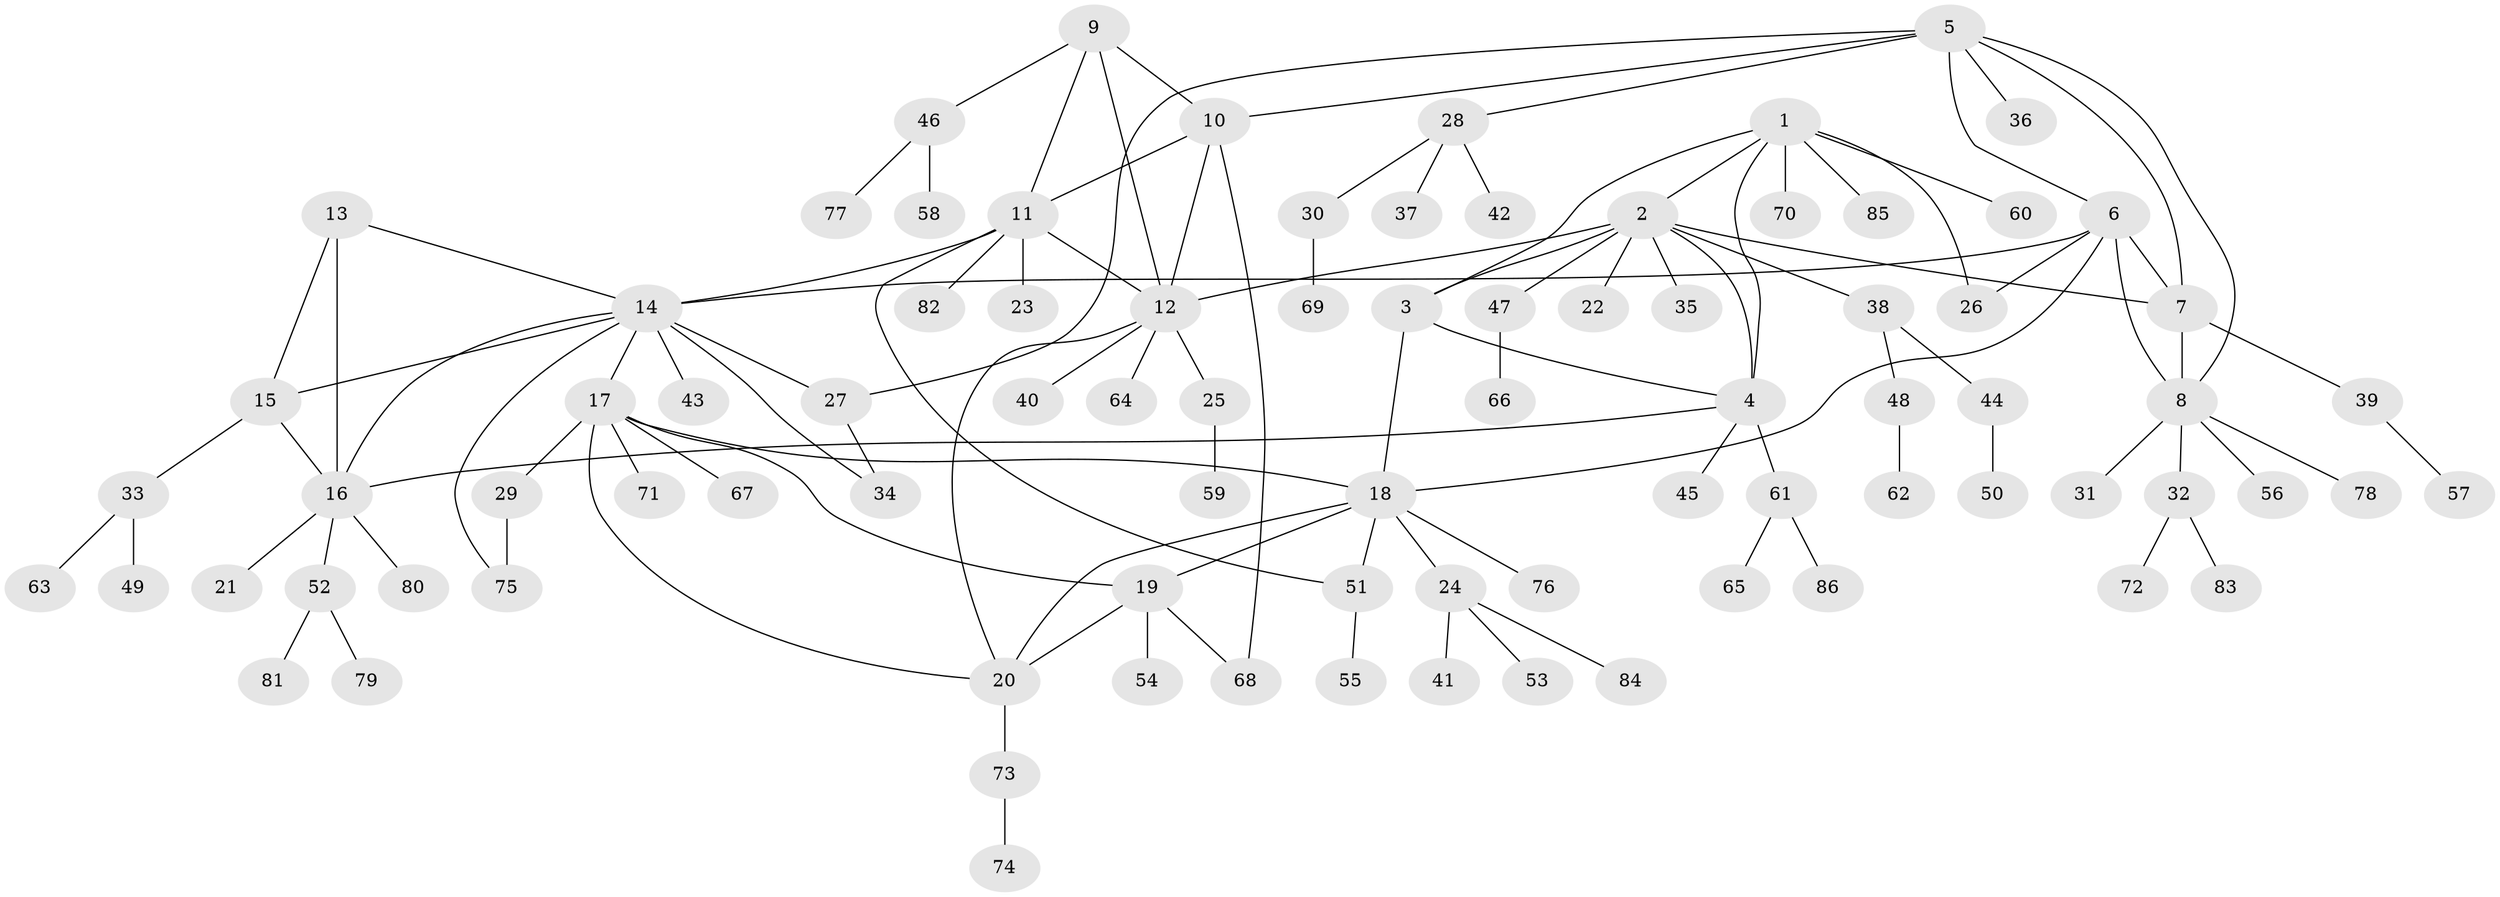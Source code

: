 // coarse degree distribution, {7: 0.046511627906976744, 17: 0.023255813953488372, 4: 0.06976744186046512, 2: 0.20930232558139536, 6: 0.046511627906976744, 8: 0.023255813953488372, 5: 0.046511627906976744, 1: 0.5116279069767442, 3: 0.023255813953488372}
// Generated by graph-tools (version 1.1) at 2025/19/03/04/25 18:19:39]
// undirected, 86 vertices, 112 edges
graph export_dot {
graph [start="1"]
  node [color=gray90,style=filled];
  1;
  2;
  3;
  4;
  5;
  6;
  7;
  8;
  9;
  10;
  11;
  12;
  13;
  14;
  15;
  16;
  17;
  18;
  19;
  20;
  21;
  22;
  23;
  24;
  25;
  26;
  27;
  28;
  29;
  30;
  31;
  32;
  33;
  34;
  35;
  36;
  37;
  38;
  39;
  40;
  41;
  42;
  43;
  44;
  45;
  46;
  47;
  48;
  49;
  50;
  51;
  52;
  53;
  54;
  55;
  56;
  57;
  58;
  59;
  60;
  61;
  62;
  63;
  64;
  65;
  66;
  67;
  68;
  69;
  70;
  71;
  72;
  73;
  74;
  75;
  76;
  77;
  78;
  79;
  80;
  81;
  82;
  83;
  84;
  85;
  86;
  1 -- 2;
  1 -- 3;
  1 -- 4;
  1 -- 26;
  1 -- 60;
  1 -- 70;
  1 -- 85;
  2 -- 3;
  2 -- 4;
  2 -- 7;
  2 -- 12;
  2 -- 22;
  2 -- 35;
  2 -- 38;
  2 -- 47;
  3 -- 4;
  3 -- 18;
  4 -- 16;
  4 -- 45;
  4 -- 61;
  5 -- 6;
  5 -- 7;
  5 -- 8;
  5 -- 10;
  5 -- 27;
  5 -- 28;
  5 -- 36;
  6 -- 7;
  6 -- 8;
  6 -- 14;
  6 -- 18;
  6 -- 26;
  7 -- 8;
  7 -- 39;
  8 -- 31;
  8 -- 32;
  8 -- 56;
  8 -- 78;
  9 -- 10;
  9 -- 11;
  9 -- 12;
  9 -- 46;
  10 -- 11;
  10 -- 12;
  10 -- 68;
  11 -- 12;
  11 -- 14;
  11 -- 23;
  11 -- 51;
  11 -- 82;
  12 -- 20;
  12 -- 25;
  12 -- 40;
  12 -- 64;
  13 -- 14;
  13 -- 15;
  13 -- 16;
  14 -- 15;
  14 -- 16;
  14 -- 17;
  14 -- 27;
  14 -- 34;
  14 -- 43;
  14 -- 75;
  15 -- 16;
  15 -- 33;
  16 -- 21;
  16 -- 52;
  16 -- 80;
  17 -- 18;
  17 -- 19;
  17 -- 20;
  17 -- 29;
  17 -- 67;
  17 -- 71;
  18 -- 19;
  18 -- 20;
  18 -- 24;
  18 -- 51;
  18 -- 76;
  19 -- 20;
  19 -- 54;
  19 -- 68;
  20 -- 73;
  24 -- 41;
  24 -- 53;
  24 -- 84;
  25 -- 59;
  27 -- 34;
  28 -- 30;
  28 -- 37;
  28 -- 42;
  29 -- 75;
  30 -- 69;
  32 -- 72;
  32 -- 83;
  33 -- 49;
  33 -- 63;
  38 -- 44;
  38 -- 48;
  39 -- 57;
  44 -- 50;
  46 -- 58;
  46 -- 77;
  47 -- 66;
  48 -- 62;
  51 -- 55;
  52 -- 79;
  52 -- 81;
  61 -- 65;
  61 -- 86;
  73 -- 74;
}
